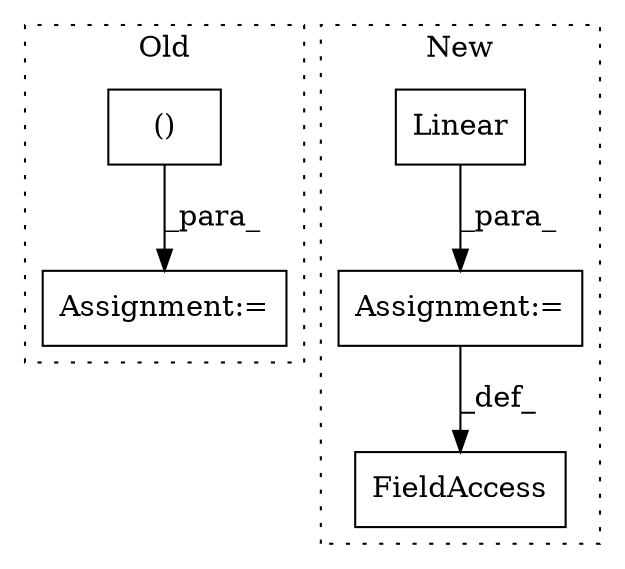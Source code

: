digraph G {
subgraph cluster0 {
1 [label="()" a="106" s="895" l="29" shape="box"];
4 [label="Assignment:=" a="7" s="888" l="7" shape="box"];
label = "Old";
style="dotted";
}
subgraph cluster1 {
2 [label="Linear" a="32" s="8596,8626" l="7,1" shape="box"];
3 [label="Assignment:=" a="7" s="8380" l="1" shape="box"];
5 [label="FieldAccess" a="22" s="8373" l="7" shape="box"];
label = "New";
style="dotted";
}
1 -> 4 [label="_para_"];
2 -> 3 [label="_para_"];
3 -> 5 [label="_def_"];
}